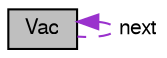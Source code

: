 digraph "Vac"
{
 // LATEX_PDF_SIZE
  bgcolor="transparent";
  edge [fontname="FreeSans",fontsize="10",labelfontname="FreeSans",labelfontsize="10"];
  node [fontname="FreeSans",fontsize="10",shape=record];
  Node1 [label="Vac",height=0.2,width=0.4,color="black", fillcolor="grey75", style="filled", fontcolor="black",tooltip="Vac class."];
  Node1 -> Node1 [dir="back",color="darkorchid3",fontsize="10",style="dashed",label=" next" ,fontname="FreeSans"];
}
